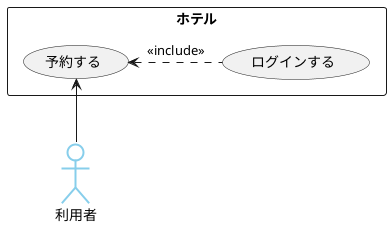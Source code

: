 @startuml 演習2-3
    actor 利用者 #FFFFFF;line:SkyBlue;line.bold;
    rectangle ホテル{
        usecase 予約する
        usecase ログインする
    }
    予約する <-- 利用者
    予約する <. ログインする : <<include>>
@enduml